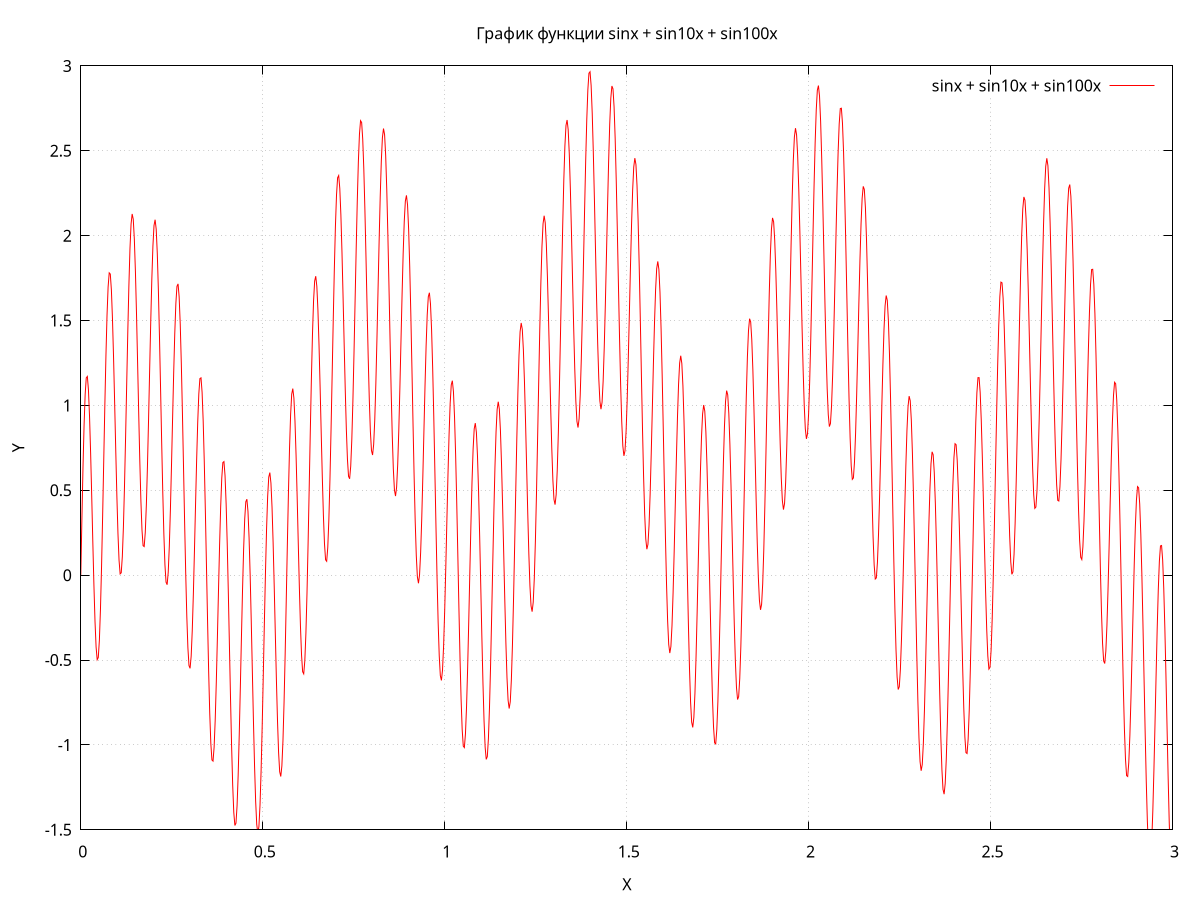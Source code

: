 set title "График функции sinx + sin10x + sin100x"
set xlabel "X"
set ylabel "Y"
set xrange [0:3]
set yrange [-1.5:3]
set grid
set key top right
set samples 1000
plot sin(x) + sin(10 * x) + sin(100 * x) with lines lw 1 lc rgb "red" title "sinx + sin10x + sin100x"
set terminal pngcairo size 800,600
set output "4.png"
replot
set output